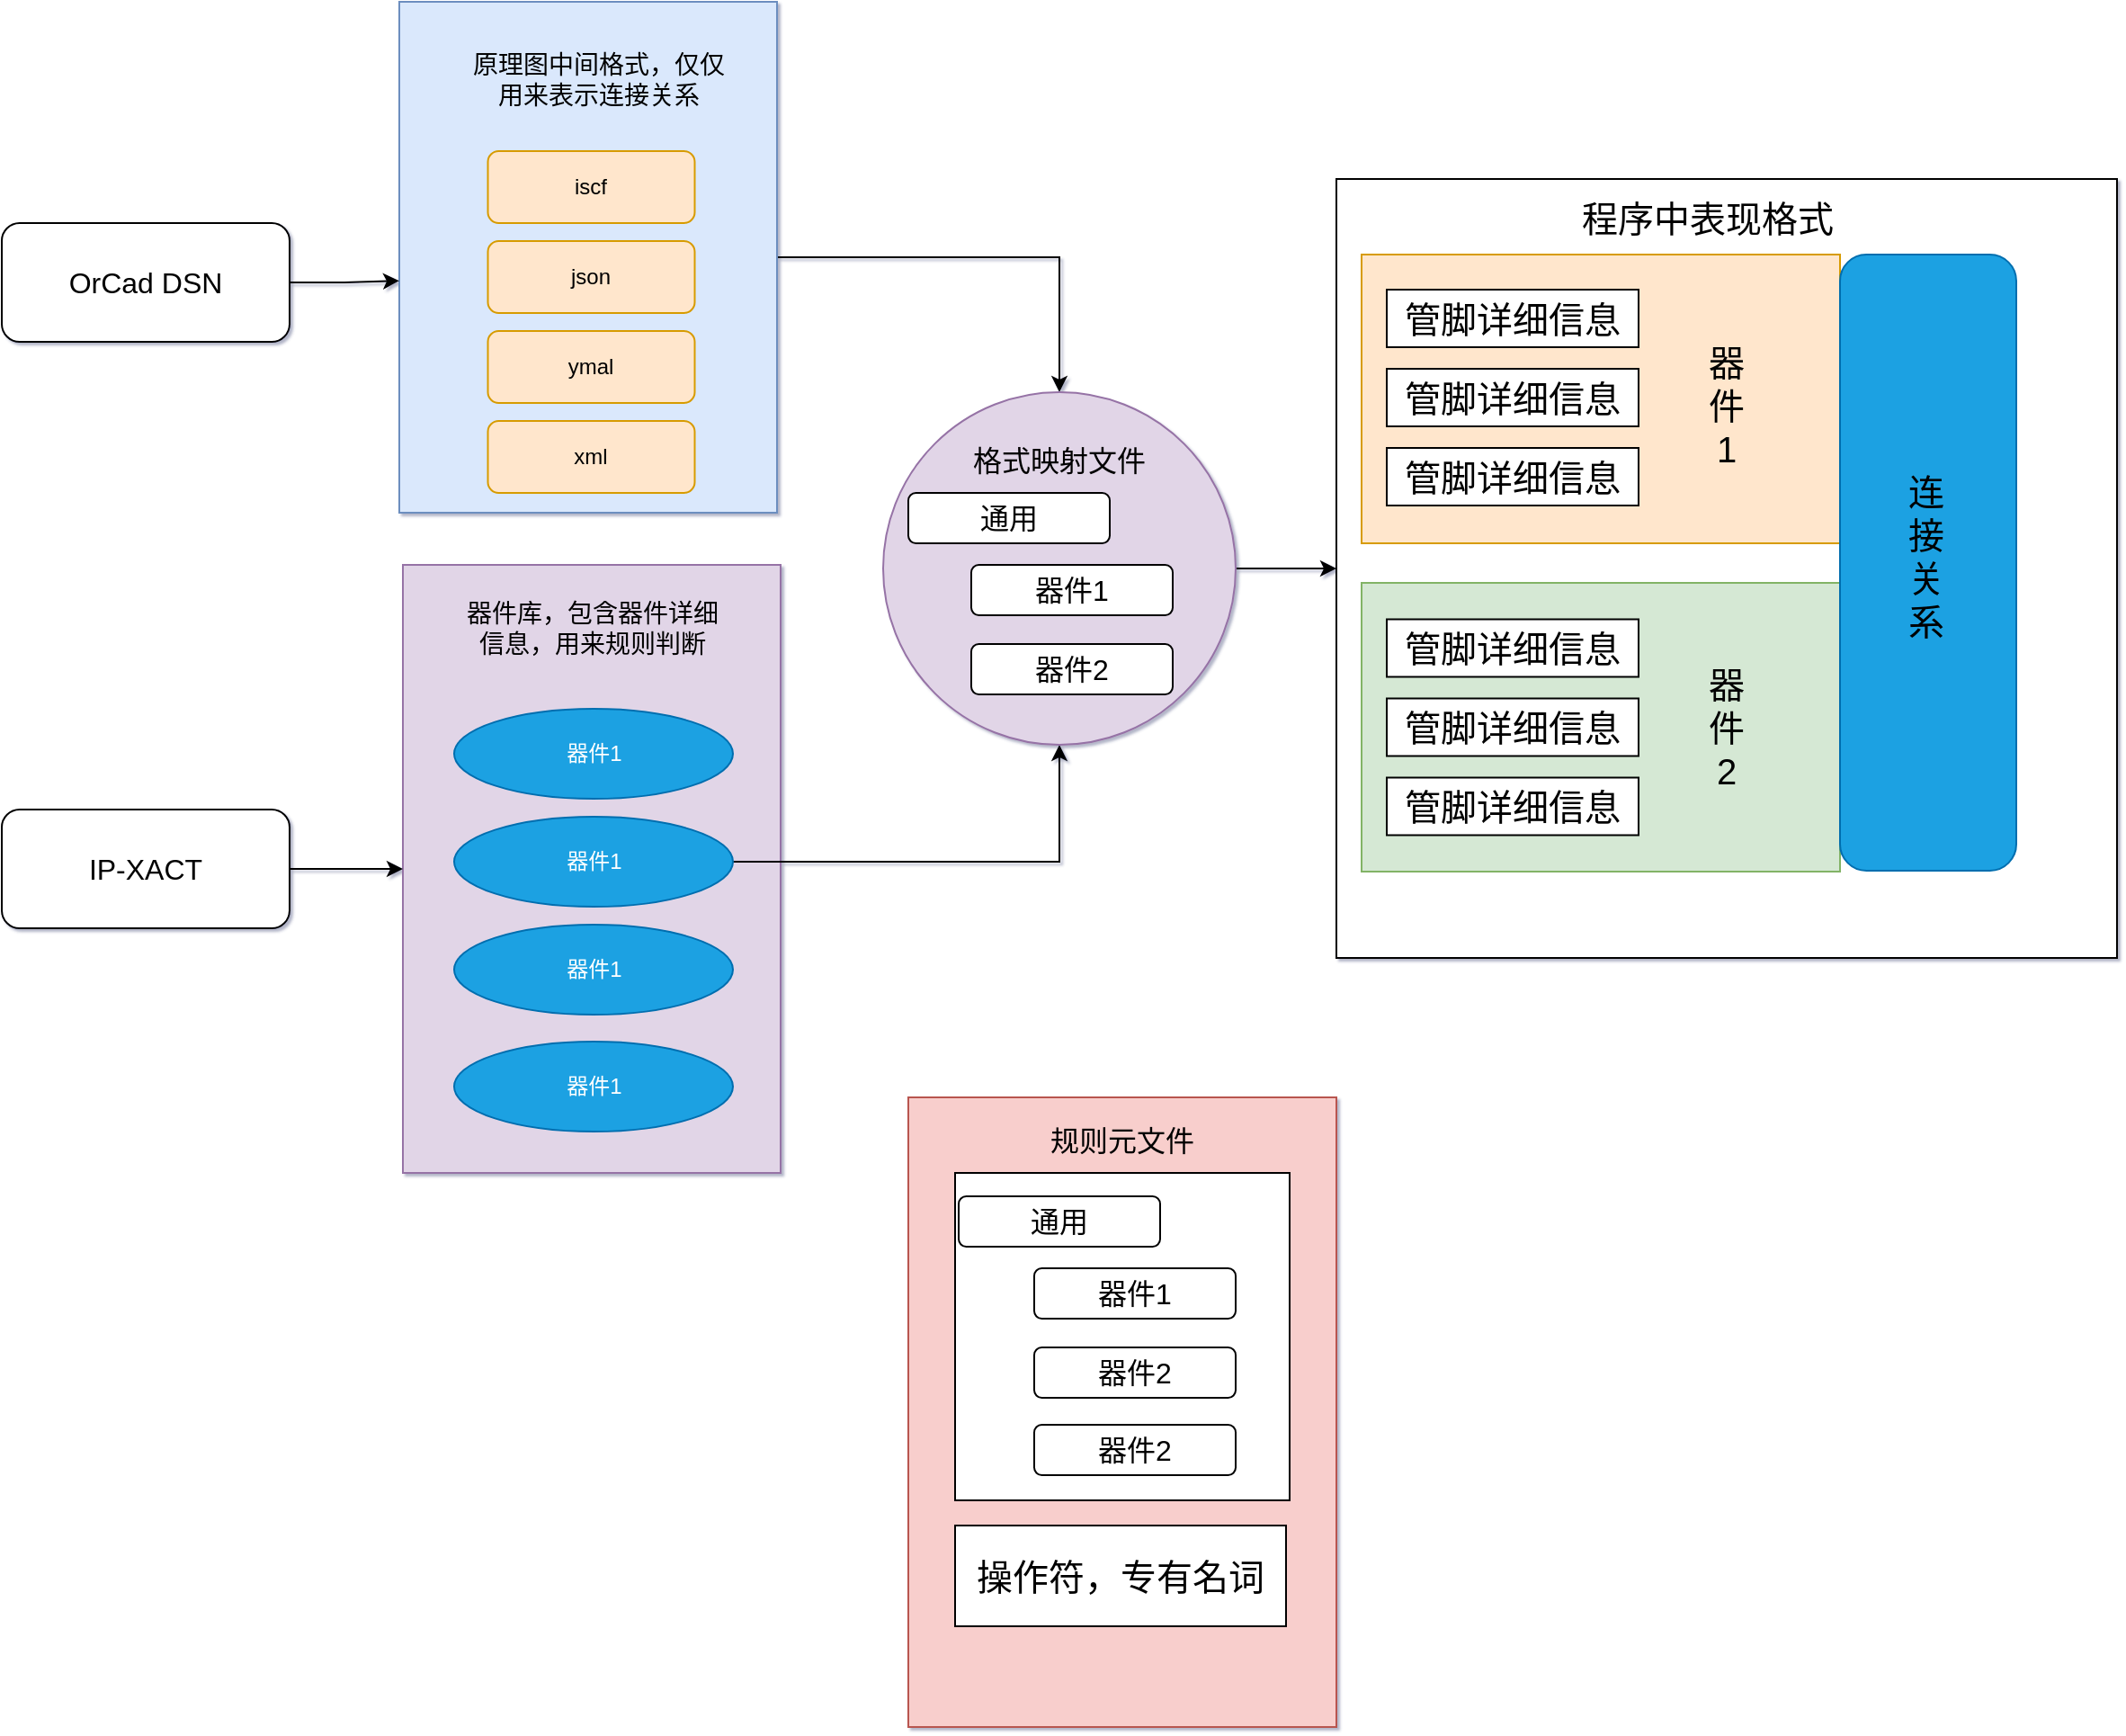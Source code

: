 <mxfile version="14.8.6" type="github">
  <diagram id="PDZRkecUsIIB72iDd006" name="Page-1">
    <mxGraphModel dx="1822" dy="706" grid="1" gridSize="14" guides="1" tooltips="1" connect="1" arrows="1" fold="1" page="0" pageScale="1" pageWidth="827" pageHeight="1169" background="#ffffff" math="0" shadow="1">
      <root>
        <mxCell id="0" />
        <mxCell id="1" parent="0" />
        <mxCell id="A_OU8jHODnMW6up81FQS-24" style="edgeStyle=orthogonalEdgeStyle;rounded=0;orthogonalLoop=1;jettySize=auto;html=1;entryX=0.5;entryY=0;entryDx=0;entryDy=0;fontSize=16;" edge="1" parent="1" source="A_OU8jHODnMW6up81FQS-1" target="A_OU8jHODnMW6up81FQS-23">
          <mxGeometry relative="1" as="geometry" />
        </mxCell>
        <mxCell id="A_OU8jHODnMW6up81FQS-1" value="" style="rounded=0;whiteSpace=wrap;html=1;fillColor=#dae8fc;strokeColor=#6c8ebf;" vertex="1" parent="1">
          <mxGeometry x="67" y="7" width="210" height="284" as="geometry" />
        </mxCell>
        <mxCell id="A_OU8jHODnMW6up81FQS-22" style="edgeStyle=orthogonalEdgeStyle;rounded=0;orthogonalLoop=1;jettySize=auto;html=1;exitX=1;exitY=0.5;exitDx=0;exitDy=0;entryX=0;entryY=0.546;entryDx=0;entryDy=0;entryPerimeter=0;fontSize=16;" edge="1" parent="1" source="A_OU8jHODnMW6up81FQS-2" target="A_OU8jHODnMW6up81FQS-1">
          <mxGeometry relative="1" as="geometry" />
        </mxCell>
        <mxCell id="A_OU8jHODnMW6up81FQS-2" value="OrCad DSN" style="rounded=1;whiteSpace=wrap;html=1;fontSize=16;" vertex="1" parent="1">
          <mxGeometry x="-154" y="130" width="160" height="66" as="geometry" />
        </mxCell>
        <mxCell id="A_OU8jHODnMW6up81FQS-6" value="" style="rounded=0;whiteSpace=wrap;html=1;fillColor=#e1d5e7;strokeColor=#9673a6;" vertex="1" parent="1">
          <mxGeometry x="69" y="320" width="210" height="338" as="geometry" />
        </mxCell>
        <mxCell id="A_OU8jHODnMW6up81FQS-7" value="器件1" style="ellipse;whiteSpace=wrap;html=1;fillColor=#1ba1e2;strokeColor=#006EAF;fontColor=#ffffff;" vertex="1" parent="1">
          <mxGeometry x="97.5" y="400" width="155" height="50" as="geometry" />
        </mxCell>
        <mxCell id="A_OU8jHODnMW6up81FQS-25" style="edgeStyle=orthogonalEdgeStyle;rounded=0;orthogonalLoop=1;jettySize=auto;html=1;fontSize=16;" edge="1" parent="1" source="A_OU8jHODnMW6up81FQS-8" target="A_OU8jHODnMW6up81FQS-23">
          <mxGeometry relative="1" as="geometry" />
        </mxCell>
        <mxCell id="A_OU8jHODnMW6up81FQS-8" value="&lt;span&gt;器件1&lt;/span&gt;" style="ellipse;whiteSpace=wrap;html=1;fillColor=#1ba1e2;strokeColor=#006EAF;fontColor=#ffffff;" vertex="1" parent="1">
          <mxGeometry x="97.5" y="460" width="155" height="50" as="geometry" />
        </mxCell>
        <mxCell id="A_OU8jHODnMW6up81FQS-9" value="&lt;span&gt;器件1&lt;/span&gt;" style="ellipse;whiteSpace=wrap;html=1;fillColor=#1ba1e2;strokeColor=#006EAF;fontColor=#ffffff;" vertex="1" parent="1">
          <mxGeometry x="97.5" y="520" width="155" height="50" as="geometry" />
        </mxCell>
        <mxCell id="A_OU8jHODnMW6up81FQS-10" value="&lt;span&gt;器件1&lt;/span&gt;" style="ellipse;whiteSpace=wrap;html=1;fillColor=#1ba1e2;strokeColor=#006EAF;fontColor=#ffffff;" vertex="1" parent="1">
          <mxGeometry x="97.5" y="585" width="155" height="50" as="geometry" />
        </mxCell>
        <mxCell id="A_OU8jHODnMW6up81FQS-12" value="xml" style="rounded=1;whiteSpace=wrap;html=1;fillColor=#ffe6cc;strokeColor=#d79b00;" vertex="1" parent="1">
          <mxGeometry x="116.25" y="240" width="115" height="40" as="geometry" />
        </mxCell>
        <mxCell id="A_OU8jHODnMW6up81FQS-13" value="原理图中间格式，仅仅用来表示连接关系&lt;br&gt;" style="text;html=1;strokeColor=none;fillColor=none;align=center;verticalAlign=middle;whiteSpace=wrap;rounded=0;fontSize=14;" vertex="1" parent="1">
          <mxGeometry x="106.25" y="20" width="143.75" height="60" as="geometry" />
        </mxCell>
        <mxCell id="A_OU8jHODnMW6up81FQS-14" value="器件库，包含器件详细信息，用来规则判断" style="text;html=1;strokeColor=none;fillColor=none;align=center;verticalAlign=middle;whiteSpace=wrap;rounded=0;fontSize=14;" vertex="1" parent="1">
          <mxGeometry x="97.5" y="330" width="152.5" height="50" as="geometry" />
        </mxCell>
        <mxCell id="A_OU8jHODnMW6up81FQS-19" value="iscf" style="rounded=1;whiteSpace=wrap;html=1;fillColor=#ffe6cc;strokeColor=#d79b00;" vertex="1" parent="1">
          <mxGeometry x="116.25" y="90" width="115" height="40" as="geometry" />
        </mxCell>
        <mxCell id="A_OU8jHODnMW6up81FQS-20" value="json" style="rounded=1;whiteSpace=wrap;html=1;fillColor=#ffe6cc;strokeColor=#d79b00;" vertex="1" parent="1">
          <mxGeometry x="116.25" y="140" width="115" height="40" as="geometry" />
        </mxCell>
        <mxCell id="A_OU8jHODnMW6up81FQS-21" value="ymal" style="rounded=1;whiteSpace=wrap;html=1;fillColor=#ffe6cc;strokeColor=#d79b00;" vertex="1" parent="1">
          <mxGeometry x="116.25" y="190" width="115" height="40" as="geometry" />
        </mxCell>
        <mxCell id="A_OU8jHODnMW6up81FQS-27" style="edgeStyle=orthogonalEdgeStyle;rounded=0;orthogonalLoop=1;jettySize=auto;html=1;fontSize=16;" edge="1" parent="1" source="A_OU8jHODnMW6up81FQS-23" target="A_OU8jHODnMW6up81FQS-26">
          <mxGeometry relative="1" as="geometry" />
        </mxCell>
        <mxCell id="A_OU8jHODnMW6up81FQS-23" value="" style="ellipse;whiteSpace=wrap;html=1;aspect=fixed;fontSize=16;fillColor=#e1d5e7;strokeColor=#9673a6;" vertex="1" parent="1">
          <mxGeometry x="336" y="224" width="196" height="196" as="geometry" />
        </mxCell>
        <mxCell id="A_OU8jHODnMW6up81FQS-26" value="" style="rounded=0;whiteSpace=wrap;html=1;fontSize=16;" vertex="1" parent="1">
          <mxGeometry x="588" y="105.5" width="434" height="433" as="geometry" />
        </mxCell>
        <mxCell id="A_OU8jHODnMW6up81FQS-29" value="格式映射文件" style="text;html=1;strokeColor=none;fillColor=none;align=center;verticalAlign=middle;whiteSpace=wrap;rounded=0;fontSize=16;" vertex="1" parent="1">
          <mxGeometry x="385" y="244" width="98" height="36" as="geometry" />
        </mxCell>
        <mxCell id="A_OU8jHODnMW6up81FQS-31" value="通用" style="rounded=1;whiteSpace=wrap;html=1;fontSize=16;" vertex="1" parent="1">
          <mxGeometry x="350" y="280" width="112" height="28" as="geometry" />
        </mxCell>
        <mxCell id="A_OU8jHODnMW6up81FQS-32" value="器件1" style="rounded=1;whiteSpace=wrap;html=1;fontSize=16;" vertex="1" parent="1">
          <mxGeometry x="385" y="320" width="112" height="28" as="geometry" />
        </mxCell>
        <mxCell id="A_OU8jHODnMW6up81FQS-33" value="器件2" style="rounded=1;whiteSpace=wrap;html=1;fontSize=16;" vertex="1" parent="1">
          <mxGeometry x="385" y="364" width="112" height="28" as="geometry" />
        </mxCell>
        <mxCell id="A_OU8jHODnMW6up81FQS-34" value="程序中表现格式" style="text;html=1;strokeColor=none;fillColor=none;align=center;verticalAlign=middle;whiteSpace=wrap;rounded=0;fontSize=20;" vertex="1" parent="1">
          <mxGeometry x="721" y="105.5" width="147" height="42" as="geometry" />
        </mxCell>
        <mxCell id="A_OU8jHODnMW6up81FQS-35" value="" style="rounded=0;whiteSpace=wrap;html=1;fontSize=20;fillColor=#ffe6cc;strokeColor=#d79b00;" vertex="1" parent="1">
          <mxGeometry x="602" y="147.5" width="266" height="160.5" as="geometry" />
        </mxCell>
        <mxCell id="A_OU8jHODnMW6up81FQS-36" value="" style="rounded=0;whiteSpace=wrap;html=1;fontSize=20;fillColor=#d5e8d4;strokeColor=#82b366;" vertex="1" parent="1">
          <mxGeometry x="602" y="330" width="266" height="160.5" as="geometry" />
        </mxCell>
        <mxCell id="A_OU8jHODnMW6up81FQS-37" value="管脚详细信息" style="rounded=0;whiteSpace=wrap;html=1;fontSize=20;" vertex="1" parent="1">
          <mxGeometry x="616" y="167" width="140" height="32" as="geometry" />
        </mxCell>
        <mxCell id="A_OU8jHODnMW6up81FQS-38" value="&lt;span&gt;管脚详细信息&lt;/span&gt;" style="rounded=0;whiteSpace=wrap;html=1;fontSize=20;" vertex="1" parent="1">
          <mxGeometry x="616" y="211" width="140" height="32" as="geometry" />
        </mxCell>
        <mxCell id="A_OU8jHODnMW6up81FQS-39" value="&lt;span&gt;管脚详细信息&lt;/span&gt;" style="rounded=0;whiteSpace=wrap;html=1;fontSize=20;" vertex="1" parent="1">
          <mxGeometry x="616" y="255" width="140" height="32" as="geometry" />
        </mxCell>
        <mxCell id="A_OU8jHODnMW6up81FQS-40" value="&lt;span&gt;管脚详细信息&lt;/span&gt;" style="rounded=0;whiteSpace=wrap;html=1;fontSize=20;" vertex="1" parent="1">
          <mxGeometry x="616" y="350.25" width="140" height="32" as="geometry" />
        </mxCell>
        <mxCell id="A_OU8jHODnMW6up81FQS-41" value="&lt;span&gt;管脚详细信息&lt;/span&gt;" style="rounded=0;whiteSpace=wrap;html=1;fontSize=20;" vertex="1" parent="1">
          <mxGeometry x="616" y="394.25" width="140" height="32" as="geometry" />
        </mxCell>
        <mxCell id="A_OU8jHODnMW6up81FQS-42" value="&lt;span&gt;管脚详细信息&lt;/span&gt;" style="rounded=0;whiteSpace=wrap;html=1;fontSize=20;" vertex="1" parent="1">
          <mxGeometry x="616" y="438.25" width="140" height="32" as="geometry" />
        </mxCell>
        <mxCell id="A_OU8jHODnMW6up81FQS-47" style="edgeStyle=orthogonalEdgeStyle;rounded=0;orthogonalLoop=1;jettySize=auto;html=1;entryX=0;entryY=0.5;entryDx=0;entryDy=0;fontSize=20;" edge="1" parent="1" source="A_OU8jHODnMW6up81FQS-45" target="A_OU8jHODnMW6up81FQS-6">
          <mxGeometry relative="1" as="geometry" />
        </mxCell>
        <mxCell id="A_OU8jHODnMW6up81FQS-45" value="IP-XACT" style="rounded=1;whiteSpace=wrap;html=1;fontSize=16;" vertex="1" parent="1">
          <mxGeometry x="-154" y="456" width="160" height="66" as="geometry" />
        </mxCell>
        <mxCell id="A_OU8jHODnMW6up81FQS-48" value="&lt;span style=&quot;color: rgba(0 , 0 , 0 , 0) ; font-family: monospace ; font-size: 0px&quot;&gt;%3CmxGraphModel%3E%3Croot%3E%3CmxCell%20id%3D%220%22%2F%3E%3CmxCell%20id%3D%221%22%20parent%3D%220%22%2F%3E%3CmxCell%20id%3D%222%22%20value%3D%22%E5%99%A8%E4%BB%B6%26lt%3Bbr%26gt%3B1%22%20style%3D%22text%3Bhtml%3D1%3BstrokeColor%3Dnone%3BfillColor%3Dnone%3Balign%3Dcenter%3BverticalAlign%3Dmiddle%3BwhiteSpace%3Dwrap%3Brounded%3D0%3BfontSize%3D20%3Bhorizontal%3D1%3B%22%20vertex%3D%221%22%20parent%3D%221%22%3E%3CmxGeometry%20x%3D%22785%22%20y%3D%22182%22%20width%3D%2240%22%20height%3D%2298%22%20as%3D%22geometry%22%2F%3E%3C%2FmxCell%3E%3C%2Froot%3E%3C%2FmxGraphModel%3E&lt;/span&gt;" style="rounded=1;whiteSpace=wrap;html=1;fontSize=20;fillColor=#1ba1e2;strokeColor=#006EAF;fontColor=#ffffff;" vertex="1" parent="1">
          <mxGeometry x="868" y="147.5" width="98" height="342.5" as="geometry" />
        </mxCell>
        <mxCell id="A_OU8jHODnMW6up81FQS-49" value="器件&lt;br&gt;1" style="text;html=1;strokeColor=none;fillColor=none;align=center;verticalAlign=middle;whiteSpace=wrap;rounded=0;fontSize=20;horizontal=1;" vertex="1" parent="1">
          <mxGeometry x="785" y="182" width="40" height="98" as="geometry" />
        </mxCell>
        <mxCell id="A_OU8jHODnMW6up81FQS-50" value="器件&lt;br&gt;2" style="text;html=1;strokeColor=none;fillColor=none;align=center;verticalAlign=middle;whiteSpace=wrap;rounded=0;fontSize=20;horizontal=1;" vertex="1" parent="1">
          <mxGeometry x="785" y="361.25" width="40" height="98" as="geometry" />
        </mxCell>
        <mxCell id="A_OU8jHODnMW6up81FQS-51" value="连接关系" style="text;html=1;strokeColor=none;fillColor=none;align=center;verticalAlign=middle;whiteSpace=wrap;rounded=0;fontSize=20;horizontal=1;" vertex="1" parent="1">
          <mxGeometry x="896" y="210" width="40" height="210" as="geometry" />
        </mxCell>
        <mxCell id="A_OU8jHODnMW6up81FQS-52" value="" style="rounded=0;whiteSpace=wrap;html=1;fontSize=20;fillColor=#f8cecc;strokeColor=#b85450;" vertex="1" parent="1">
          <mxGeometry x="350" y="616" width="238" height="350" as="geometry" />
        </mxCell>
        <mxCell id="A_OU8jHODnMW6up81FQS-53" value="规则元文件" style="text;html=1;strokeColor=none;fillColor=none;align=center;verticalAlign=middle;whiteSpace=wrap;rounded=0;fontSize=16;" vertex="1" parent="1">
          <mxGeometry x="420" y="622" width="98" height="36" as="geometry" />
        </mxCell>
        <mxCell id="A_OU8jHODnMW6up81FQS-58" value="" style="rounded=0;whiteSpace=wrap;html=1;fontSize=20;" vertex="1" parent="1">
          <mxGeometry x="376" y="658" width="186" height="182" as="geometry" />
        </mxCell>
        <mxCell id="A_OU8jHODnMW6up81FQS-56" value="器件2" style="rounded=1;whiteSpace=wrap;html=1;fontSize=16;" vertex="1" parent="1">
          <mxGeometry x="420" y="755" width="112" height="28" as="geometry" />
        </mxCell>
        <mxCell id="A_OU8jHODnMW6up81FQS-57" value="器件2" style="rounded=1;whiteSpace=wrap;html=1;fontSize=16;" vertex="1" parent="1">
          <mxGeometry x="420" y="798" width="112" height="28" as="geometry" />
        </mxCell>
        <mxCell id="A_OU8jHODnMW6up81FQS-54" value="通用" style="rounded=1;whiteSpace=wrap;html=1;fontSize=16;" vertex="1" parent="1">
          <mxGeometry x="378" y="671" width="112" height="28" as="geometry" />
        </mxCell>
        <mxCell id="A_OU8jHODnMW6up81FQS-55" value="器件1" style="rounded=1;whiteSpace=wrap;html=1;fontSize=16;" vertex="1" parent="1">
          <mxGeometry x="420" y="711" width="112" height="28" as="geometry" />
        </mxCell>
        <mxCell id="A_OU8jHODnMW6up81FQS-59" value="操作符，专有名词" style="rounded=0;whiteSpace=wrap;html=1;fontSize=20;" vertex="1" parent="1">
          <mxGeometry x="376" y="854" width="184" height="56" as="geometry" />
        </mxCell>
      </root>
    </mxGraphModel>
  </diagram>
</mxfile>
